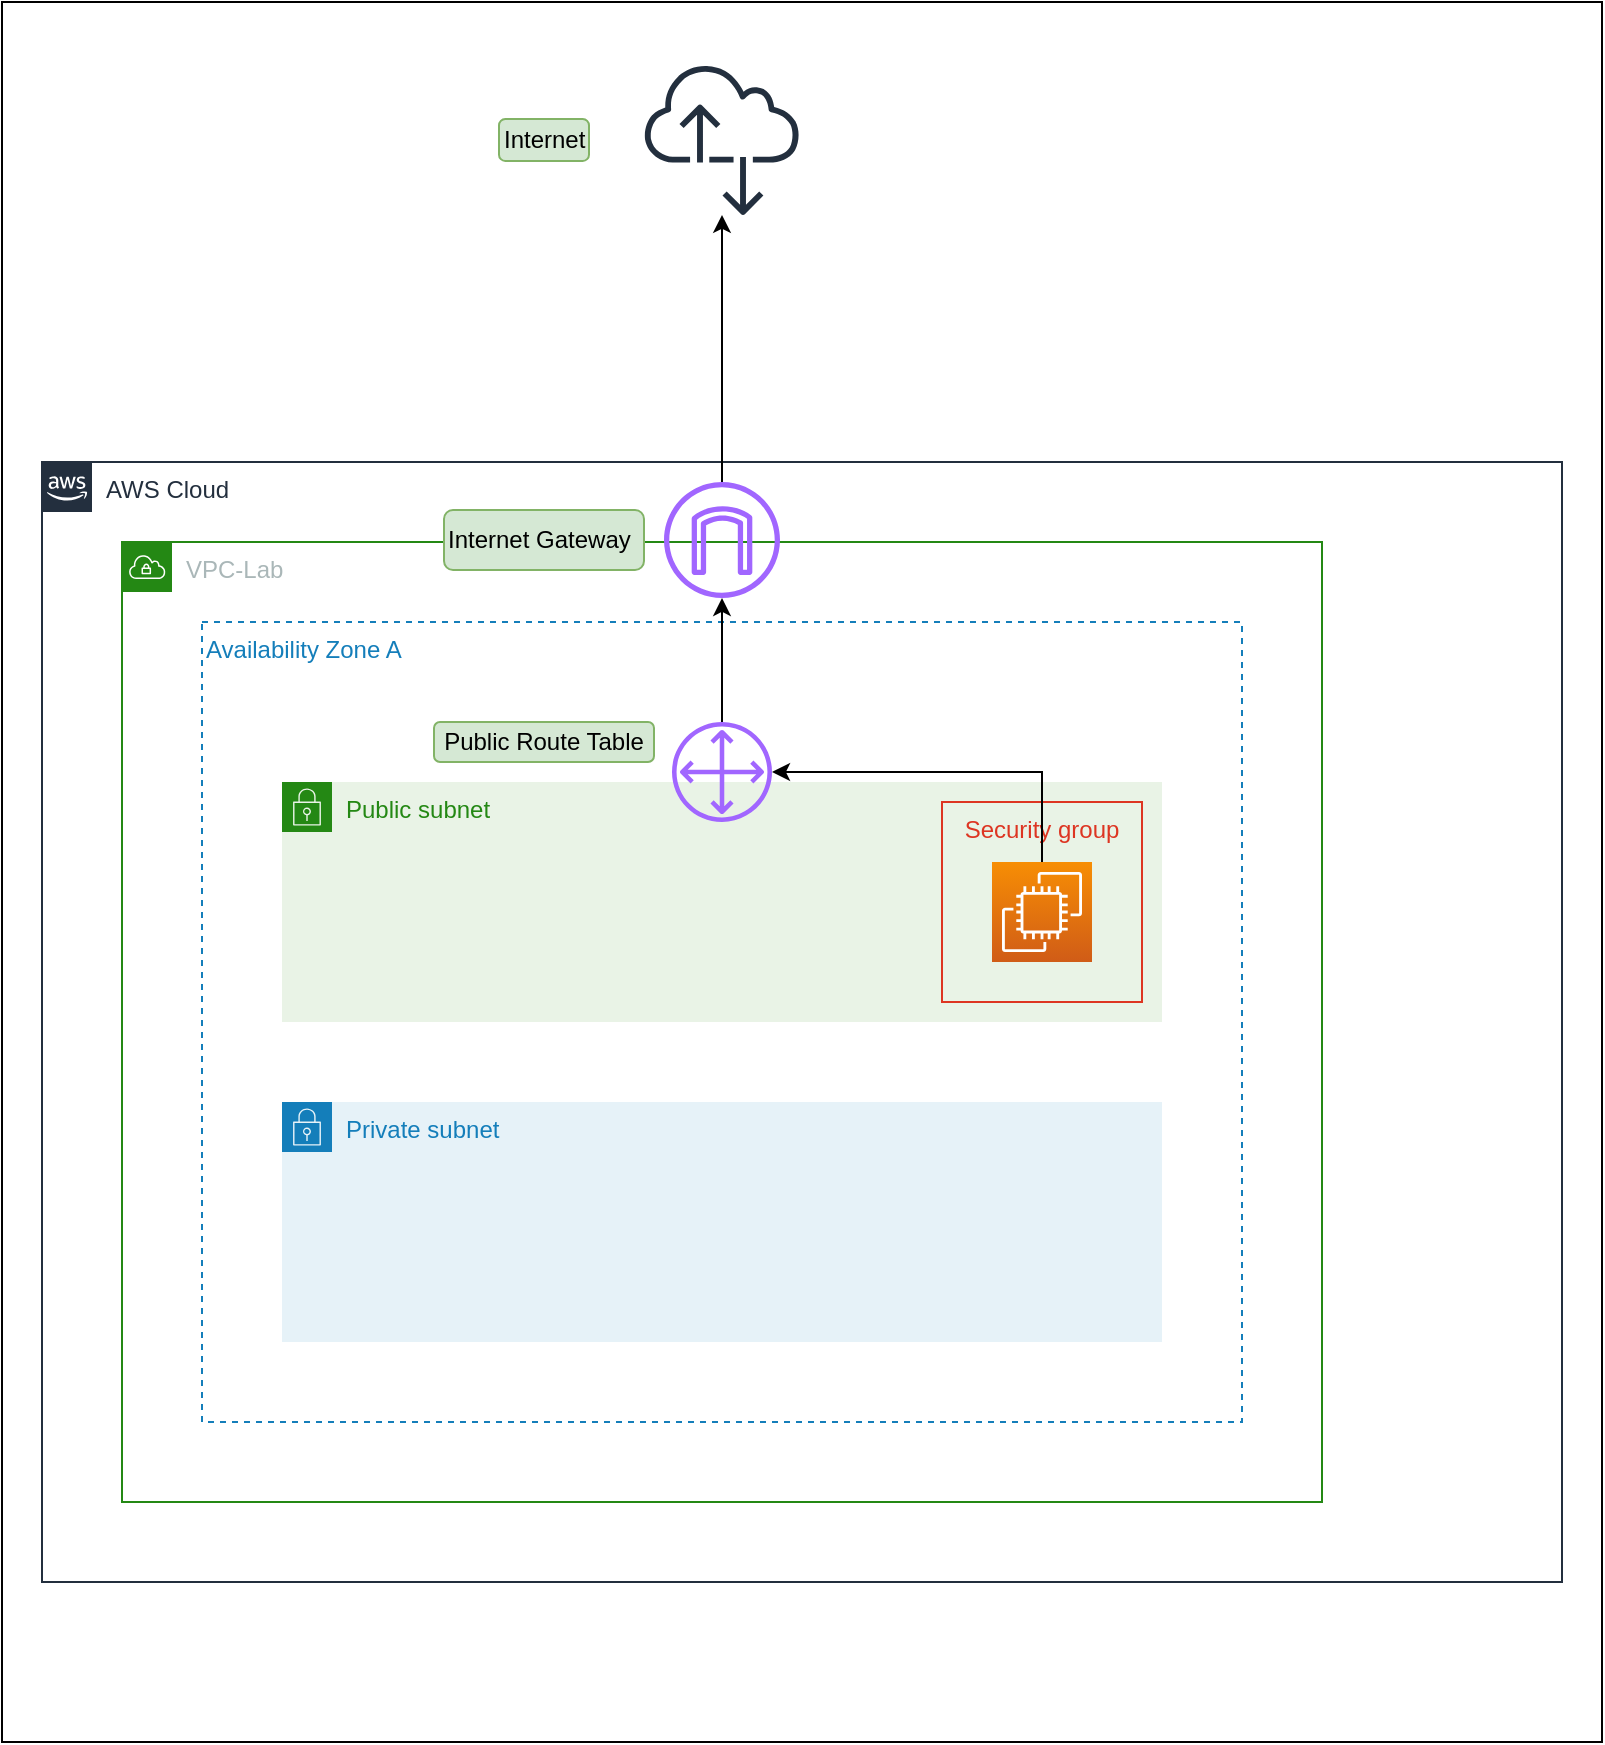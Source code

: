 <mxfile version="15.4.0" type="device"><diagram id="8SxFRvbImdlZEjXqwXJu" name="Page-1"><mxGraphModel dx="1186" dy="875" grid="1" gridSize="10" guides="1" tooltips="1" connect="1" arrows="1" fold="1" page="1" pageScale="1" pageWidth="827" pageHeight="1169" math="0" shadow="0"><root><mxCell id="0"/><mxCell id="1" parent="0"/><mxCell id="BzBXGQ3nd4qLW4L0GwyM-17" value="" style="rounded=0;whiteSpace=wrap;html=1;fillColor=none;gradientColor=none;" vertex="1" parent="1"><mxGeometry x="20" y="10" width="800" height="870" as="geometry"/></mxCell><mxCell id="BzBXGQ3nd4qLW4L0GwyM-18" value="AWS Cloud" style="points=[[0,0],[0.25,0],[0.5,0],[0.75,0],[1,0],[1,0.25],[1,0.5],[1,0.75],[1,1],[0.75,1],[0.5,1],[0.25,1],[0,1],[0,0.75],[0,0.5],[0,0.25]];outlineConnect=0;gradientColor=none;html=1;whiteSpace=wrap;fontSize=12;fontStyle=0;shape=mxgraph.aws4.group;grIcon=mxgraph.aws4.group_aws_cloud_alt;strokeColor=#232F3E;fillColor=none;verticalAlign=top;align=left;spacingLeft=30;fontColor=#232F3E;dashed=0;" vertex="1" parent="1"><mxGeometry x="40" y="240" width="760" height="560" as="geometry"/></mxCell><mxCell id="BzBXGQ3nd4qLW4L0GwyM-19" value="VPC-Lab&lt;br&gt;" style="points=[[0,0],[0.25,0],[0.5,0],[0.75,0],[1,0],[1,0.25],[1,0.5],[1,0.75],[1,1],[0.75,1],[0.5,1],[0.25,1],[0,1],[0,0.75],[0,0.5],[0,0.25]];outlineConnect=0;gradientColor=none;html=1;whiteSpace=wrap;fontSize=12;fontStyle=0;shape=mxgraph.aws4.group;grIcon=mxgraph.aws4.group_vpc;strokeColor=#248814;fillColor=none;verticalAlign=top;align=left;spacingLeft=30;fontColor=#AAB7B8;dashed=0;" vertex="1" parent="1"><mxGeometry x="80" y="280" width="600" height="480" as="geometry"/></mxCell><mxCell id="BzBXGQ3nd4qLW4L0GwyM-20" value="Availability Zone A" style="fillColor=none;strokeColor=#147EBA;dashed=1;verticalAlign=top;fontStyle=0;fontColor=#147EBA;align=left;" vertex="1" parent="1"><mxGeometry x="120" y="320" width="520" height="400" as="geometry"/></mxCell><mxCell id="BzBXGQ3nd4qLW4L0GwyM-21" value="Public subnet" style="points=[[0,0],[0.25,0],[0.5,0],[0.75,0],[1,0],[1,0.25],[1,0.5],[1,0.75],[1,1],[0.75,1],[0.5,1],[0.25,1],[0,1],[0,0.75],[0,0.5],[0,0.25]];outlineConnect=0;gradientColor=none;html=1;whiteSpace=wrap;fontSize=12;fontStyle=0;shape=mxgraph.aws4.group;grIcon=mxgraph.aws4.group_security_group;grStroke=0;strokeColor=#248814;fillColor=#E9F3E6;verticalAlign=top;align=left;spacingLeft=30;fontColor=#248814;dashed=0;" vertex="1" parent="1"><mxGeometry x="160" y="400" width="440" height="120" as="geometry"/></mxCell><mxCell id="BzBXGQ3nd4qLW4L0GwyM-22" value="Private subnet" style="points=[[0,0],[0.25,0],[0.5,0],[0.75,0],[1,0],[1,0.25],[1,0.5],[1,0.75],[1,1],[0.75,1],[0.5,1],[0.25,1],[0,1],[0,0.75],[0,0.5],[0,0.25]];outlineConnect=0;gradientColor=none;html=1;whiteSpace=wrap;fontSize=12;fontStyle=0;shape=mxgraph.aws4.group;grIcon=mxgraph.aws4.group_security_group;grStroke=0;strokeColor=#147EBA;fillColor=#E6F2F8;verticalAlign=top;align=left;spacingLeft=30;fontColor=#147EBA;dashed=0;" vertex="1" parent="1"><mxGeometry x="160" y="560" width="440" height="120" as="geometry"/></mxCell><mxCell id="BzBXGQ3nd4qLW4L0GwyM-23" style="edgeStyle=orthogonalEdgeStyle;rounded=0;orthogonalLoop=1;jettySize=auto;html=1;" edge="1" parent="1" source="BzBXGQ3nd4qLW4L0GwyM-24" target="BzBXGQ3nd4qLW4L0GwyM-28"><mxGeometry relative="1" as="geometry"/></mxCell><mxCell id="BzBXGQ3nd4qLW4L0GwyM-24" value="" style="sketch=0;outlineConnect=0;fontColor=#232F3E;gradientColor=none;fillColor=#A166FF;strokeColor=none;dashed=0;verticalLabelPosition=bottom;verticalAlign=top;align=center;html=1;fontSize=12;fontStyle=0;aspect=fixed;pointerEvents=1;shape=mxgraph.aws4.internet_gateway;" vertex="1" parent="1"><mxGeometry x="351" y="250" width="58" height="58" as="geometry"/></mxCell><mxCell id="BzBXGQ3nd4qLW4L0GwyM-25" style="edgeStyle=orthogonalEdgeStyle;rounded=0;orthogonalLoop=1;jettySize=auto;html=1;" edge="1" parent="1" source="BzBXGQ3nd4qLW4L0GwyM-26" target="BzBXGQ3nd4qLW4L0GwyM-24"><mxGeometry relative="1" as="geometry"/></mxCell><mxCell id="BzBXGQ3nd4qLW4L0GwyM-26" value="" style="sketch=0;outlineConnect=0;fontColor=#232F3E;gradientColor=none;fillColor=#A166FF;strokeColor=none;dashed=0;verticalLabelPosition=bottom;verticalAlign=top;align=center;html=1;fontSize=12;fontStyle=0;aspect=fixed;pointerEvents=1;shape=mxgraph.aws4.customer_gateway;" vertex="1" parent="1"><mxGeometry x="355" y="370" width="50" height="50" as="geometry"/></mxCell><mxCell id="BzBXGQ3nd4qLW4L0GwyM-27" value="Security group" style="fillColor=none;strokeColor=#DD3522;verticalAlign=top;fontStyle=0;fontColor=#DD3522;" vertex="1" parent="1"><mxGeometry x="490" y="410" width="100" height="100" as="geometry"/></mxCell><mxCell id="BzBXGQ3nd4qLW4L0GwyM-28" value="" style="sketch=0;outlineConnect=0;fontColor=#232F3E;gradientColor=none;fillColor=#232F3E;strokeColor=none;dashed=0;verticalLabelPosition=bottom;verticalAlign=top;align=center;html=1;fontSize=12;fontStyle=0;aspect=fixed;pointerEvents=1;shape=mxgraph.aws4.internet_alt2;" vertex="1" parent="1"><mxGeometry x="341" y="40" width="78" height="78" as="geometry"/></mxCell><mxCell id="BzBXGQ3nd4qLW4L0GwyM-29" style="edgeStyle=orthogonalEdgeStyle;rounded=0;orthogonalLoop=1;jettySize=auto;html=1;" edge="1" parent="1" source="BzBXGQ3nd4qLW4L0GwyM-30" target="BzBXGQ3nd4qLW4L0GwyM-26"><mxGeometry relative="1" as="geometry"><Array as="points"><mxPoint x="540" y="395"/></Array></mxGeometry></mxCell><mxCell id="BzBXGQ3nd4qLW4L0GwyM-30" value="" style="sketch=0;points=[[0,0,0],[0.25,0,0],[0.5,0,0],[0.75,0,0],[1,0,0],[0,1,0],[0.25,1,0],[0.5,1,0],[0.75,1,0],[1,1,0],[0,0.25,0],[0,0.5,0],[0,0.75,0],[1,0.25,0],[1,0.5,0],[1,0.75,0]];outlineConnect=0;fontColor=#232F3E;gradientColor=#F78E04;gradientDirection=north;fillColor=#D05C17;strokeColor=#ffffff;dashed=0;verticalLabelPosition=bottom;verticalAlign=top;align=center;html=1;fontSize=12;fontStyle=0;aspect=fixed;shape=mxgraph.aws4.resourceIcon;resIcon=mxgraph.aws4.ec2;" vertex="1" parent="1"><mxGeometry x="515" y="440" width="50" height="50" as="geometry"/></mxCell><mxCell id="BzBXGQ3nd4qLW4L0GwyM-31" value="Internet Gateway" style="rounded=1;whiteSpace=wrap;html=1;fillColor=#d5e8d4;align=left;strokeColor=#82b366;" vertex="1" parent="1"><mxGeometry x="241" y="264" width="100" height="30" as="geometry"/></mxCell><mxCell id="BzBXGQ3nd4qLW4L0GwyM-32" value="Public Route Table" style="rounded=1;whiteSpace=wrap;html=1;fillColor=#d5e8d4;align=center;strokeColor=#82b366;" vertex="1" parent="1"><mxGeometry x="236" y="370" width="110" height="20" as="geometry"/></mxCell><mxCell id="BzBXGQ3nd4qLW4L0GwyM-33" value="Internet" style="rounded=1;whiteSpace=wrap;html=1;fillColor=#d5e8d4;align=left;strokeColor=#82b366;" vertex="1" parent="1"><mxGeometry x="268.5" y="68.5" width="45" height="21" as="geometry"/></mxCell></root></mxGraphModel></diagram></mxfile>